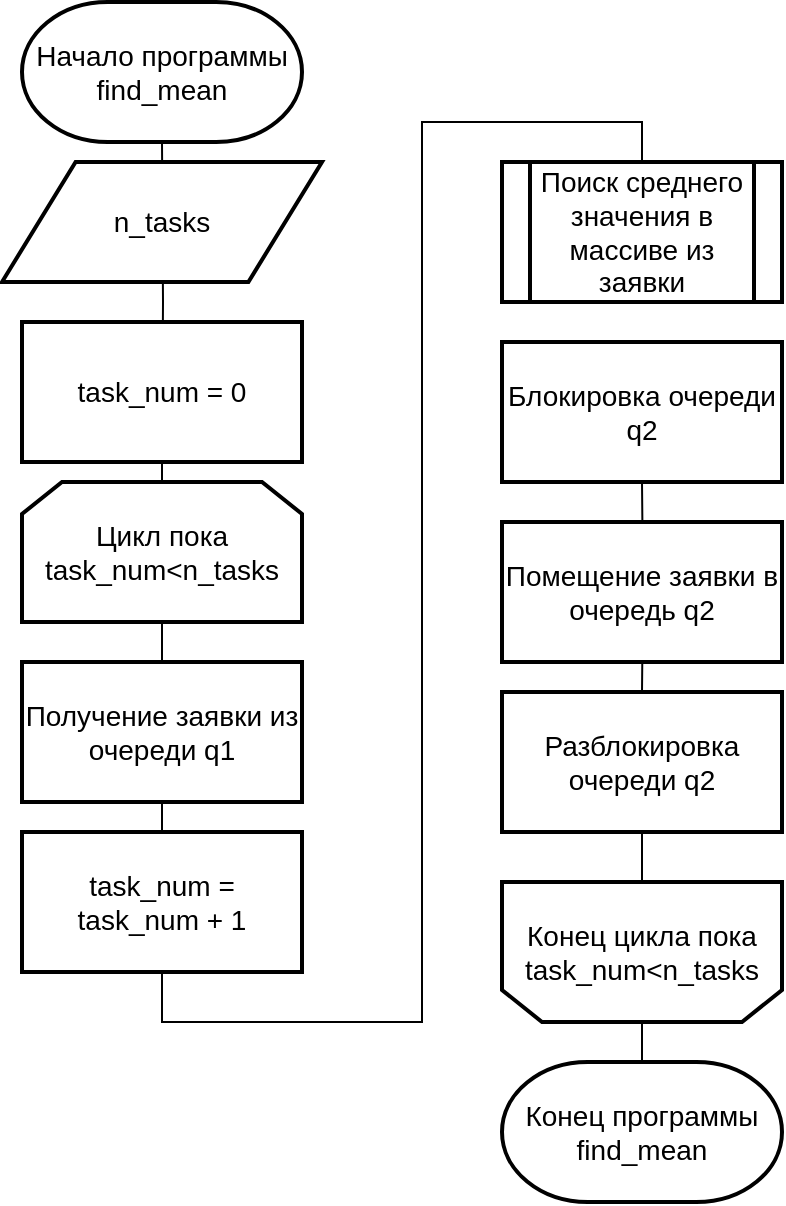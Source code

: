 <mxfile version="13.9.9" type="device"><diagram id="C5RBs43oDa-KdzZeNtuy" name="Page-1"><mxGraphModel dx="1120" dy="1927" grid="1" gridSize="10" guides="1" tooltips="1" connect="1" arrows="1" fold="1" page="1" pageScale="1" pageWidth="827" pageHeight="1169" math="0" shadow="0"><root><mxCell id="WIyWlLk6GJQsqaUBKTNV-0"/><mxCell id="WIyWlLk6GJQsqaUBKTNV-1" parent="WIyWlLk6GJQsqaUBKTNV-0"/><mxCell id="1BoH41LsbzfiNftz_nvk-5" style="edgeStyle=orthogonalEdgeStyle;rounded=0;orthogonalLoop=1;jettySize=auto;html=1;exitX=0.5;exitY=0;exitDx=0;exitDy=0;exitPerimeter=0;entryX=0.5;entryY=1;entryDx=0;entryDy=0;entryPerimeter=0;endArrow=none;endFill=0;" parent="WIyWlLk6GJQsqaUBKTNV-1" source="WdZP0otw79XUUpHIpCqY-11" edge="1"><mxGeometry relative="1" as="geometry"><mxPoint x="1110" y="590" as="sourcePoint"/><mxPoint x="1110" y="315" as="targetPoint"/></mxGeometry></mxCell><mxCell id="1mhITmf9AZdk3Hxi34PB-6" style="edgeStyle=orthogonalEdgeStyle;rounded=0;orthogonalLoop=1;jettySize=auto;html=1;exitX=0.5;exitY=0;exitDx=0;exitDy=0;entryX=0.5;entryY=1;entryDx=0;entryDy=0;entryPerimeter=0;endArrow=none;endFill=0;" parent="WIyWlLk6GJQsqaUBKTNV-1" source="1BoH41LsbzfiNftz_nvk-2" edge="1"><mxGeometry relative="1" as="geometry"><mxPoint x="872.5" y="590" as="sourcePoint"/><mxPoint x="870" y="120" as="targetPoint"/><Array as="points"><mxPoint x="1110" y="-40"/><mxPoint x="1000" y="-40"/><mxPoint x="1000" y="410"/><mxPoint x="870" y="410"/></Array></mxGeometry></mxCell><mxCell id="1mhITmf9AZdk3Hxi34PB-5" style="edgeStyle=orthogonalEdgeStyle;rounded=0;orthogonalLoop=1;jettySize=auto;html=1;exitX=0.5;exitY=0;exitDx=0;exitDy=0;exitPerimeter=0;entryX=0.5;entryY=1;entryDx=0;entryDy=0;entryPerimeter=0;endArrow=none;endFill=0;" parent="WIyWlLk6GJQsqaUBKTNV-1" target="_blK2kj-LV2LUoSYWWXs-2" edge="1"><mxGeometry relative="1" as="geometry"><mxPoint x="870" y="130" as="sourcePoint"/></mxGeometry></mxCell><mxCell id="WdZP0otw79XUUpHIpCqY-11" value="Конец программы find_mean" style="strokeWidth=2;html=1;shape=mxgraph.flowchart.terminator;whiteSpace=wrap;fontSize=14;" parent="WIyWlLk6GJQsqaUBKTNV-1" vertex="1"><mxGeometry x="1040" y="430" width="140" height="70" as="geometry"/></mxCell><mxCell id="_blK2kj-LV2LUoSYWWXs-2" value="&lt;font style=&quot;font-size: 14px&quot;&gt;Начало программы find_mean&lt;/font&gt;" style="strokeWidth=2;html=1;shape=mxgraph.flowchart.terminator;whiteSpace=wrap;fontSize=14;fontFamily=Helvetica;" parent="WIyWlLk6GJQsqaUBKTNV-1" vertex="1"><mxGeometry x="800" y="-100" width="140" height="70" as="geometry"/></mxCell><mxCell id="_blK2kj-LV2LUoSYWWXs-17" style="edgeStyle=orthogonalEdgeStyle;rounded=0;orthogonalLoop=1;jettySize=auto;html=1;exitX=0.5;exitY=1;exitDx=0;exitDy=0;exitPerimeter=0;entryX=0.5;entryY=1;entryDx=0;entryDy=0;endArrow=none;endFill=0;" parent="WIyWlLk6GJQsqaUBKTNV-1" edge="1"><mxGeometry relative="1" as="geometry"><mxPoint x="1117.5" y="470" as="sourcePoint"/><mxPoint x="1117.5" y="470" as="targetPoint"/></mxGeometry></mxCell><mxCell id="KI6t1zhLUABQhlnHe4h6-0" value="&lt;span style=&quot;font-size: 14px&quot;&gt;Цикл пока task_num&amp;lt;n_tasks&lt;/span&gt;" style="shape=loopLimit;whiteSpace=wrap;html=1;strokeWidth=2;" parent="WIyWlLk6GJQsqaUBKTNV-1" vertex="1"><mxGeometry x="800" y="140" width="140" height="70" as="geometry"/></mxCell><mxCell id="KI6t1zhLUABQhlnHe4h6-6" value="&lt;span style=&quot;font-size: 14px&quot;&gt;Конец цикла&amp;nbsp;&lt;/span&gt;&lt;span style=&quot;font-size: 14px&quot;&gt;пока task_num&amp;lt;n_tasks&lt;/span&gt;" style="shape=loopLimit;whiteSpace=wrap;html=1;strokeWidth=2;direction=west;" parent="WIyWlLk6GJQsqaUBKTNV-1" vertex="1"><mxGeometry x="1040" y="340" width="140" height="70" as="geometry"/></mxCell><mxCell id="JPrhd-5eOgPDo48qGL33-0" value="&lt;span style=&quot;font-size: 14px&quot;&gt;n_tasks&lt;/span&gt;" style="shape=parallelogram;html=1;strokeWidth=2;perimeter=parallelogramPerimeter;whiteSpace=wrap;rounded=0;arcSize=12;size=0.23;fontSize=13;" parent="WIyWlLk6GJQsqaUBKTNV-1" vertex="1"><mxGeometry x="790" y="-20" width="160" height="60" as="geometry"/></mxCell><mxCell id="1BoH41LsbzfiNftz_nvk-2" value="Поиск среднего значения в массиве из заявки" style="shape=process;whiteSpace=wrap;html=1;backgroundOutline=1;strokeWidth=2;fontSize=14;" parent="WIyWlLk6GJQsqaUBKTNV-1" vertex="1"><mxGeometry x="1040" y="-20" width="140" height="70" as="geometry"/></mxCell><mxCell id="U61Z2MYIriETYZQU9Elr-0" value="task_num = 0" style="rounded=0;whiteSpace=wrap;html=1;strokeWidth=2;fontSize=14;" parent="WIyWlLk6GJQsqaUBKTNV-1" vertex="1"><mxGeometry x="800" y="60" width="140" height="70" as="geometry"/></mxCell><mxCell id="U61Z2MYIriETYZQU9Elr-1" value="Получение заявки из очереди q1" style="rounded=0;whiteSpace=wrap;html=1;strokeWidth=2;fontSize=14;" parent="WIyWlLk6GJQsqaUBKTNV-1" vertex="1"><mxGeometry x="800" y="230" width="140" height="70" as="geometry"/></mxCell><mxCell id="U61Z2MYIriETYZQU9Elr-2" value="Блокировка очереди q2" style="rounded=0;whiteSpace=wrap;html=1;strokeWidth=2;fontSize=14;" parent="WIyWlLk6GJQsqaUBKTNV-1" vertex="1"><mxGeometry x="1040" y="70" width="140" height="70" as="geometry"/></mxCell><mxCell id="U61Z2MYIriETYZQU9Elr-3" style="edgeStyle=orthogonalEdgeStyle;rounded=0;orthogonalLoop=1;jettySize=auto;html=1;exitX=0.5;exitY=0;exitDx=0;exitDy=0;exitPerimeter=0;entryX=0.5;entryY=1;entryDx=0;entryDy=0;entryPerimeter=0;endArrow=none;endFill=0;" parent="WIyWlLk6GJQsqaUBKTNV-1" target="U61Z2MYIriETYZQU9Elr-2" edge="1"><mxGeometry relative="1" as="geometry"><mxPoint x="1110" y="245" as="sourcePoint"/><mxPoint x="1110" y="-220" as="targetPoint"/></mxGeometry></mxCell><mxCell id="U61Z2MYIriETYZQU9Elr-4" value="Помещение заявки в очередь q2" style="rounded=0;whiteSpace=wrap;html=1;strokeWidth=2;fontSize=14;" parent="WIyWlLk6GJQsqaUBKTNV-1" vertex="1"><mxGeometry x="1040" y="160" width="140" height="70" as="geometry"/></mxCell><mxCell id="U61Z2MYIriETYZQU9Elr-5" value="Разблокировка очереди q2" style="rounded=0;whiteSpace=wrap;html=1;strokeWidth=2;fontSize=14;" parent="WIyWlLk6GJQsqaUBKTNV-1" vertex="1"><mxGeometry x="1040" y="245" width="140" height="70" as="geometry"/></mxCell><mxCell id="s_lj_rKw6zjb41dMnpzV-0" value="task_num = &lt;br&gt;task_num + 1" style="rounded=0;whiteSpace=wrap;html=1;strokeWidth=2;fontSize=14;" vertex="1" parent="WIyWlLk6GJQsqaUBKTNV-1"><mxGeometry x="800" y="315" width="140" height="70" as="geometry"/></mxCell></root></mxGraphModel></diagram></mxfile>